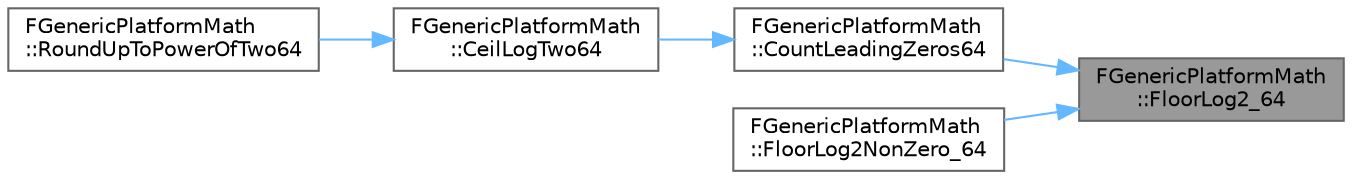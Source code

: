 digraph "FGenericPlatformMath::FloorLog2_64"
{
 // INTERACTIVE_SVG=YES
 // LATEX_PDF_SIZE
  bgcolor="transparent";
  edge [fontname=Helvetica,fontsize=10,labelfontname=Helvetica,labelfontsize=10];
  node [fontname=Helvetica,fontsize=10,shape=box,height=0.2,width=0.4];
  rankdir="RL";
  Node1 [id="Node000001",label="FGenericPlatformMath\l::FloorLog2_64",height=0.2,width=0.4,color="gray40", fillcolor="grey60", style="filled", fontcolor="black",tooltip="Computes the base 2 logarithm for a 64-bit value."];
  Node1 -> Node2 [id="edge1_Node000001_Node000002",dir="back",color="steelblue1",style="solid",tooltip=" "];
  Node2 [id="Node000002",label="FGenericPlatformMath\l::CountLeadingZeros64",height=0.2,width=0.4,color="grey40", fillcolor="white", style="filled",URL="$dd/d7b/structFGenericPlatformMath.html#a4a431dc2c75cf73e7237034a44d71a54",tooltip="Counts the number of leading zeros in the bit representation of the 64-bit value."];
  Node2 -> Node3 [id="edge2_Node000002_Node000003",dir="back",color="steelblue1",style="solid",tooltip=" "];
  Node3 [id="Node000003",label="FGenericPlatformMath\l::CeilLogTwo64",height=0.2,width=0.4,color="grey40", fillcolor="white", style="filled",URL="$dd/d7b/structFGenericPlatformMath.html#a0d4187a864be78705b08af93e822926f",tooltip=" "];
  Node3 -> Node4 [id="edge3_Node000003_Node000004",dir="back",color="steelblue1",style="solid",tooltip=" "];
  Node4 [id="Node000004",label="FGenericPlatformMath\l::RoundUpToPowerOfTwo64",height=0.2,width=0.4,color="grey40", fillcolor="white", style="filled",URL="$dd/d7b/structFGenericPlatformMath.html#af86dd2b42100d684fa649a937107c10a",tooltip=" "];
  Node1 -> Node5 [id="edge4_Node000001_Node000005",dir="back",color="steelblue1",style="solid",tooltip=" "];
  Node5 [id="Node000005",label="FGenericPlatformMath\l::FloorLog2NonZero_64",height=0.2,width=0.4,color="grey40", fillcolor="white", style="filled",URL="$dd/d7b/structFGenericPlatformMath.html#a1ce6be1bf1e64bf1a1097084dbe2069b",tooltip="FloorLog2_64 but the caller guarantees that Value is not 0."];
}
